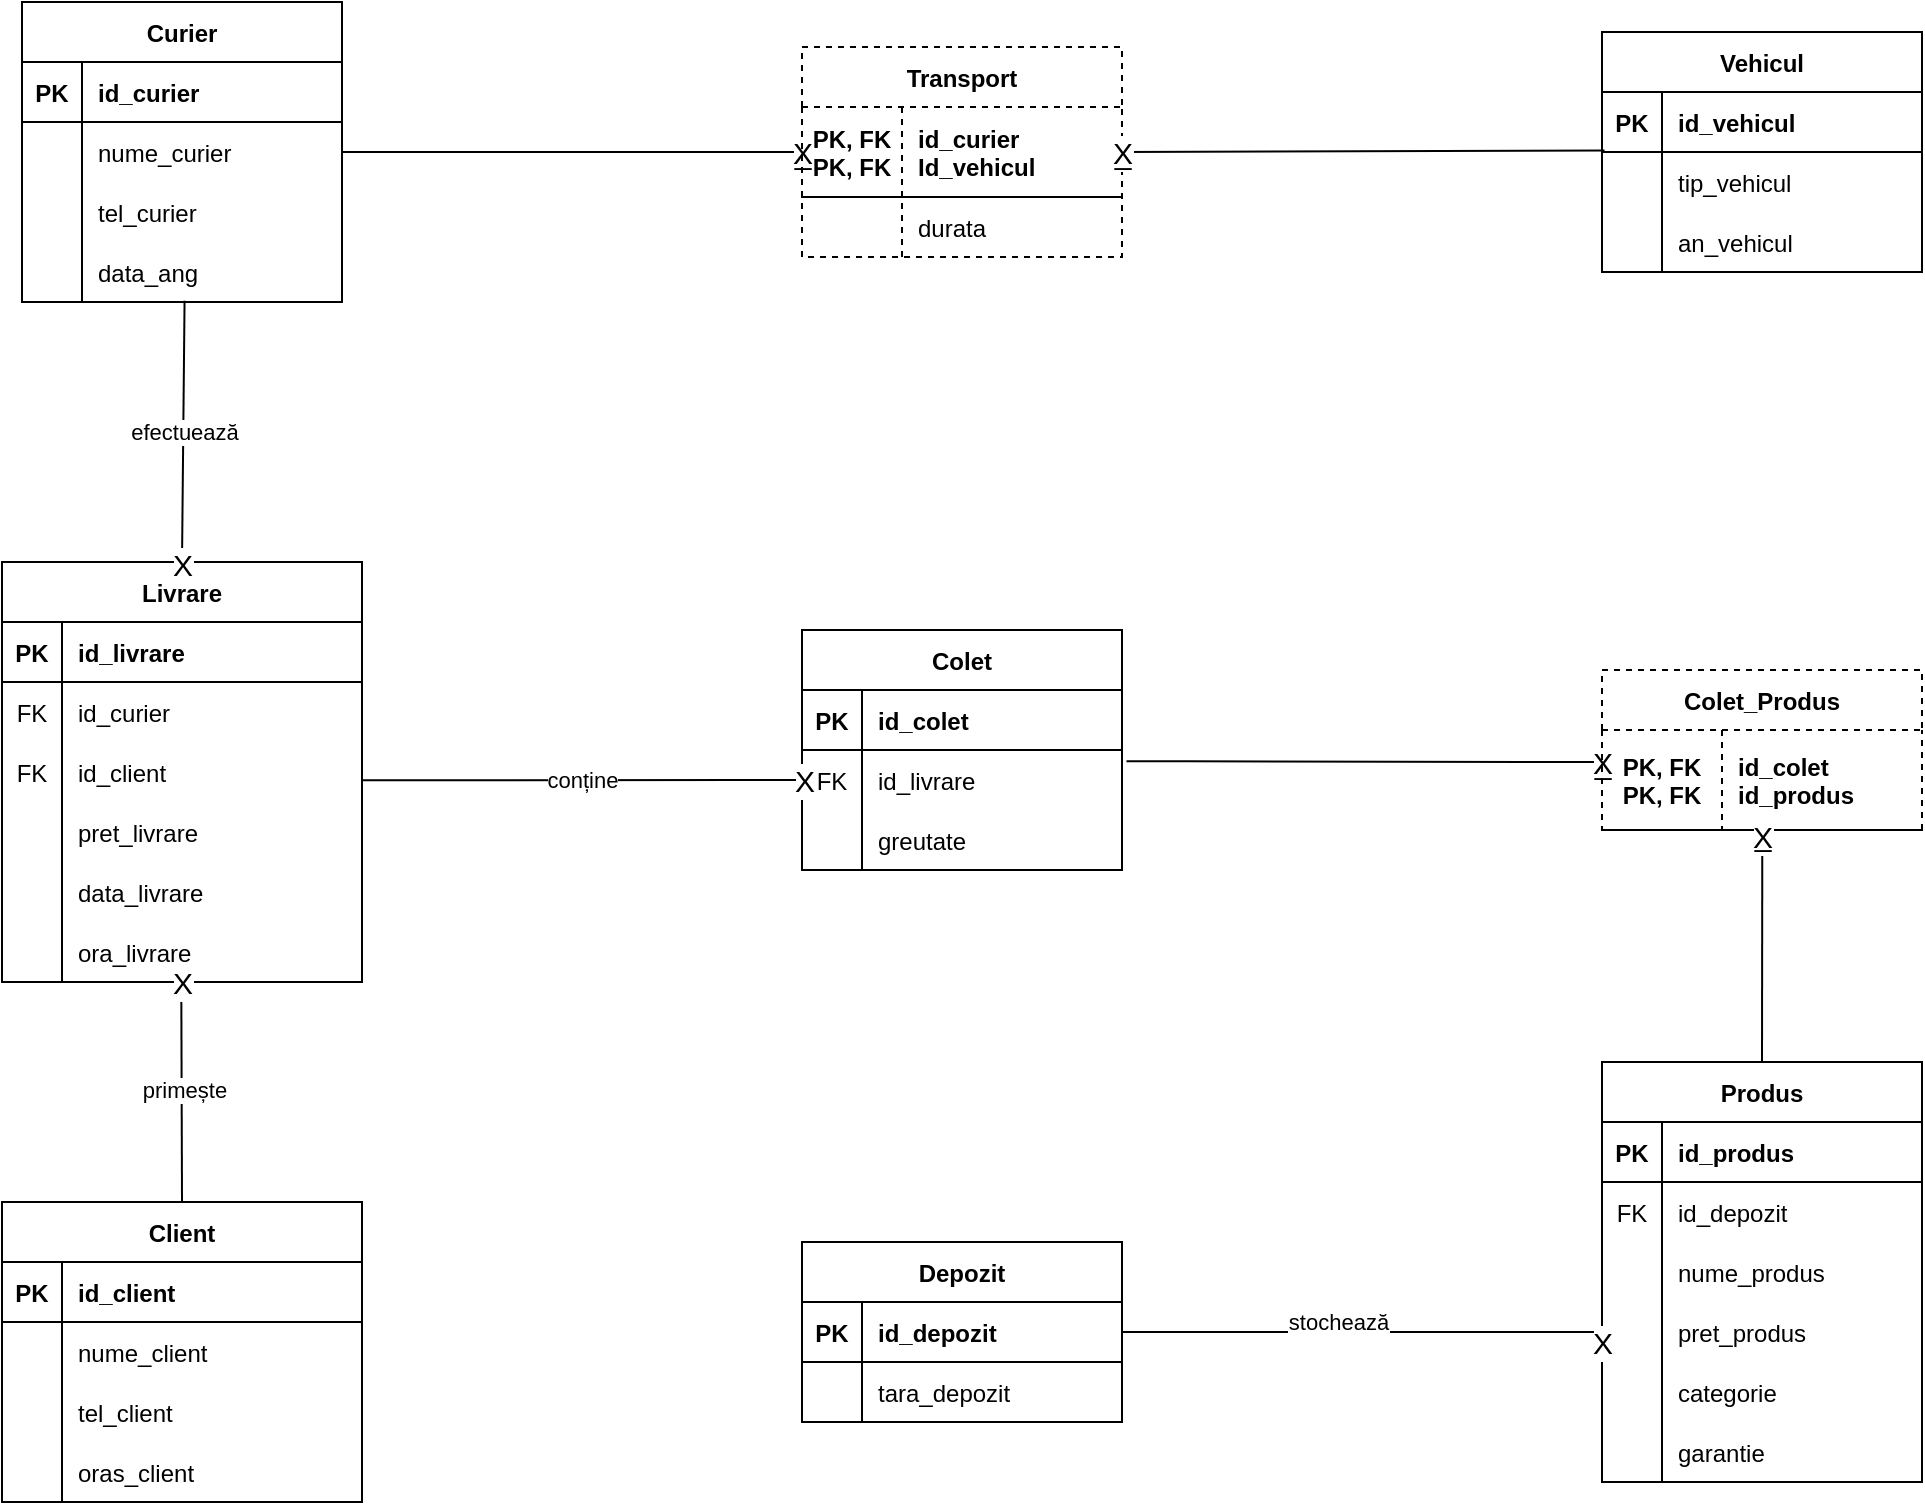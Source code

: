 <mxfile version="20.8.3" type="device"><diagram id="tUAVWbI8pEO-T6HPegQk" name="Page-1"><mxGraphModel dx="1340" dy="712" grid="1" gridSize="10" guides="1" tooltips="1" connect="1" arrows="1" fold="1" page="1" pageScale="1" pageWidth="1169" pageHeight="827" background="#FFFFFF" math="0" shadow="0"><root><mxCell id="0"/><mxCell id="1" parent="0"/><mxCell id="R5q2I44pnBdDfWXusJhB-14" value="" style="edgeStyle=orthogonalEdgeStyle;rounded=0;orthogonalLoop=1;jettySize=auto;html=1;endArrow=none;endFill=0;" parent="1" source="B8S9GbyYHe5NjAJJH_DD-11" target="R5q2I44pnBdDfWXusJhB-1" edge="1"><mxGeometry relative="1" as="geometry"/></mxCell><mxCell id="R5q2I44pnBdDfWXusJhB-31" value="X" style="edgeLabel;html=1;align=center;verticalAlign=middle;resizable=0;points=[];fontSize=15;" parent="R5q2I44pnBdDfWXusJhB-14" vertex="1" connectable="0"><mxGeometry x="0.677" y="-1" relative="1" as="geometry"><mxPoint x="37" y="-1" as="offset"/></mxGeometry></mxCell><mxCell id="B8S9GbyYHe5NjAJJH_DD-11" value="Curier" style="shape=table;startSize=30;container=1;collapsible=1;childLayout=tableLayout;fixedRows=1;rowLines=0;fontStyle=1;align=center;resizeLast=1;" parent="1" vertex="1"><mxGeometry x="90" y="40" width="160" height="150" as="geometry"><mxRectangle x="90" y="40" width="80" height="30" as="alternateBounds"/></mxGeometry></mxCell><mxCell id="B8S9GbyYHe5NjAJJH_DD-12" value="" style="shape=tableRow;horizontal=0;startSize=0;swimlaneHead=0;swimlaneBody=0;fillColor=none;collapsible=0;dropTarget=0;points=[[0,0.5],[1,0.5]];portConstraint=eastwest;top=0;left=0;right=0;bottom=1;" parent="B8S9GbyYHe5NjAJJH_DD-11" vertex="1"><mxGeometry y="30" width="160" height="30" as="geometry"/></mxCell><mxCell id="B8S9GbyYHe5NjAJJH_DD-13" value="PK" style="shape=partialRectangle;connectable=0;fillColor=none;top=0;left=0;bottom=0;right=0;fontStyle=1;overflow=hidden;" parent="B8S9GbyYHe5NjAJJH_DD-12" vertex="1"><mxGeometry width="30" height="30" as="geometry"><mxRectangle width="30" height="30" as="alternateBounds"/></mxGeometry></mxCell><mxCell id="B8S9GbyYHe5NjAJJH_DD-14" value="id_curier" style="shape=partialRectangle;connectable=0;fillColor=none;top=0;left=0;bottom=0;right=0;align=left;spacingLeft=6;fontStyle=1;overflow=hidden;" parent="B8S9GbyYHe5NjAJJH_DD-12" vertex="1"><mxGeometry x="30" width="130" height="30" as="geometry"><mxRectangle width="130" height="30" as="alternateBounds"/></mxGeometry></mxCell><mxCell id="B8S9GbyYHe5NjAJJH_DD-15" value="" style="shape=tableRow;horizontal=0;startSize=0;swimlaneHead=0;swimlaneBody=0;fillColor=none;collapsible=0;dropTarget=0;points=[[0,0.5],[1,0.5]];portConstraint=eastwest;top=0;left=0;right=0;bottom=0;" parent="B8S9GbyYHe5NjAJJH_DD-11" vertex="1"><mxGeometry y="60" width="160" height="30" as="geometry"/></mxCell><mxCell id="B8S9GbyYHe5NjAJJH_DD-16" value="" style="shape=partialRectangle;connectable=0;fillColor=none;top=0;left=0;bottom=0;right=0;editable=1;overflow=hidden;" parent="B8S9GbyYHe5NjAJJH_DD-15" vertex="1"><mxGeometry width="30" height="30" as="geometry"><mxRectangle width="30" height="30" as="alternateBounds"/></mxGeometry></mxCell><mxCell id="B8S9GbyYHe5NjAJJH_DD-17" value="nume_curier" style="shape=partialRectangle;connectable=0;fillColor=none;top=0;left=0;bottom=0;right=0;align=left;spacingLeft=6;overflow=hidden;" parent="B8S9GbyYHe5NjAJJH_DD-15" vertex="1"><mxGeometry x="30" width="130" height="30" as="geometry"><mxRectangle width="130" height="30" as="alternateBounds"/></mxGeometry></mxCell><mxCell id="B8S9GbyYHe5NjAJJH_DD-18" value="" style="shape=tableRow;horizontal=0;startSize=0;swimlaneHead=0;swimlaneBody=0;fillColor=none;collapsible=0;dropTarget=0;points=[[0,0.5],[1,0.5]];portConstraint=eastwest;top=0;left=0;right=0;bottom=0;" parent="B8S9GbyYHe5NjAJJH_DD-11" vertex="1"><mxGeometry y="90" width="160" height="30" as="geometry"/></mxCell><mxCell id="B8S9GbyYHe5NjAJJH_DD-19" value="" style="shape=partialRectangle;connectable=0;fillColor=none;top=0;left=0;bottom=0;right=0;editable=1;overflow=hidden;" parent="B8S9GbyYHe5NjAJJH_DD-18" vertex="1"><mxGeometry width="30" height="30" as="geometry"><mxRectangle width="30" height="30" as="alternateBounds"/></mxGeometry></mxCell><mxCell id="B8S9GbyYHe5NjAJJH_DD-20" value="tel_curier" style="shape=partialRectangle;connectable=0;fillColor=none;top=0;left=0;bottom=0;right=0;align=left;spacingLeft=6;overflow=hidden;" parent="B8S9GbyYHe5NjAJJH_DD-18" vertex="1"><mxGeometry x="30" width="130" height="30" as="geometry"><mxRectangle width="130" height="30" as="alternateBounds"/></mxGeometry></mxCell><mxCell id="B8S9GbyYHe5NjAJJH_DD-21" value="" style="shape=tableRow;horizontal=0;startSize=0;swimlaneHead=0;swimlaneBody=0;fillColor=none;collapsible=0;dropTarget=0;points=[[0,0.5],[1,0.5]];portConstraint=eastwest;top=0;left=0;right=0;bottom=0;" parent="B8S9GbyYHe5NjAJJH_DD-11" vertex="1"><mxGeometry y="120" width="160" height="30" as="geometry"/></mxCell><mxCell id="B8S9GbyYHe5NjAJJH_DD-22" value="" style="shape=partialRectangle;connectable=0;fillColor=none;top=0;left=0;bottom=0;right=0;editable=1;overflow=hidden;" parent="B8S9GbyYHe5NjAJJH_DD-21" vertex="1"><mxGeometry width="30" height="30" as="geometry"><mxRectangle width="30" height="30" as="alternateBounds"/></mxGeometry></mxCell><mxCell id="B8S9GbyYHe5NjAJJH_DD-23" value="data_ang" style="shape=partialRectangle;connectable=0;fillColor=none;top=0;left=0;bottom=0;right=0;align=left;spacingLeft=6;overflow=hidden;" parent="B8S9GbyYHe5NjAJJH_DD-21" vertex="1"><mxGeometry x="30" width="130" height="30" as="geometry"><mxRectangle width="130" height="30" as="alternateBounds"/></mxGeometry></mxCell><mxCell id="B8S9GbyYHe5NjAJJH_DD-47" value="Vehicul" style="shape=table;startSize=30;container=1;collapsible=1;childLayout=tableLayout;fixedRows=1;rowLines=0;fontStyle=1;align=center;resizeLast=1;" parent="1" vertex="1"><mxGeometry x="880" y="55" width="160" height="120" as="geometry"/></mxCell><mxCell id="B8S9GbyYHe5NjAJJH_DD-48" value="" style="shape=tableRow;horizontal=0;startSize=0;swimlaneHead=0;swimlaneBody=0;fillColor=none;collapsible=0;dropTarget=0;points=[[0,0.5],[1,0.5]];portConstraint=eastwest;top=0;left=0;right=0;bottom=1;" parent="B8S9GbyYHe5NjAJJH_DD-47" vertex="1"><mxGeometry y="30" width="160" height="30" as="geometry"/></mxCell><mxCell id="B8S9GbyYHe5NjAJJH_DD-49" value="PK" style="shape=partialRectangle;connectable=0;fillColor=none;top=0;left=0;bottom=0;right=0;fontStyle=1;overflow=hidden;" parent="B8S9GbyYHe5NjAJJH_DD-48" vertex="1"><mxGeometry width="30" height="30" as="geometry"><mxRectangle width="30" height="30" as="alternateBounds"/></mxGeometry></mxCell><mxCell id="B8S9GbyYHe5NjAJJH_DD-50" value="id_vehicul" style="shape=partialRectangle;connectable=0;fillColor=none;top=0;left=0;bottom=0;right=0;align=left;spacingLeft=6;fontStyle=1;overflow=hidden;" parent="B8S9GbyYHe5NjAJJH_DD-48" vertex="1"><mxGeometry x="30" width="130" height="30" as="geometry"><mxRectangle width="130" height="30" as="alternateBounds"/></mxGeometry></mxCell><mxCell id="B8S9GbyYHe5NjAJJH_DD-51" value="" style="shape=tableRow;horizontal=0;startSize=0;swimlaneHead=0;swimlaneBody=0;fillColor=none;collapsible=0;dropTarget=0;points=[[0,0.5],[1,0.5]];portConstraint=eastwest;top=0;left=0;right=0;bottom=0;" parent="B8S9GbyYHe5NjAJJH_DD-47" vertex="1"><mxGeometry y="60" width="160" height="30" as="geometry"/></mxCell><mxCell id="B8S9GbyYHe5NjAJJH_DD-52" value="" style="shape=partialRectangle;connectable=0;fillColor=none;top=0;left=0;bottom=0;right=0;editable=1;overflow=hidden;" parent="B8S9GbyYHe5NjAJJH_DD-51" vertex="1"><mxGeometry width="30" height="30" as="geometry"><mxRectangle width="30" height="30" as="alternateBounds"/></mxGeometry></mxCell><mxCell id="B8S9GbyYHe5NjAJJH_DD-53" value="tip_vehicul" style="shape=partialRectangle;connectable=0;fillColor=none;top=0;left=0;bottom=0;right=0;align=left;spacingLeft=6;overflow=hidden;" parent="B8S9GbyYHe5NjAJJH_DD-51" vertex="1"><mxGeometry x="30" width="130" height="30" as="geometry"><mxRectangle width="130" height="30" as="alternateBounds"/></mxGeometry></mxCell><mxCell id="B8S9GbyYHe5NjAJJH_DD-54" value="" style="shape=tableRow;horizontal=0;startSize=0;swimlaneHead=0;swimlaneBody=0;fillColor=none;collapsible=0;dropTarget=0;points=[[0,0.5],[1,0.5]];portConstraint=eastwest;top=0;left=0;right=0;bottom=0;" parent="B8S9GbyYHe5NjAJJH_DD-47" vertex="1"><mxGeometry y="90" width="160" height="30" as="geometry"/></mxCell><mxCell id="B8S9GbyYHe5NjAJJH_DD-55" value="" style="shape=partialRectangle;connectable=0;fillColor=none;top=0;left=0;bottom=0;right=0;editable=1;overflow=hidden;" parent="B8S9GbyYHe5NjAJJH_DD-54" vertex="1"><mxGeometry width="30" height="30" as="geometry"><mxRectangle width="30" height="30" as="alternateBounds"/></mxGeometry></mxCell><mxCell id="B8S9GbyYHe5NjAJJH_DD-56" value="an_vehicul" style="shape=partialRectangle;connectable=0;fillColor=none;top=0;left=0;bottom=0;right=0;align=left;spacingLeft=6;overflow=hidden;" parent="B8S9GbyYHe5NjAJJH_DD-54" vertex="1"><mxGeometry x="30" width="130" height="30" as="geometry"><mxRectangle width="130" height="30" as="alternateBounds"/></mxGeometry></mxCell><mxCell id="B8S9GbyYHe5NjAJJH_DD-66" value="Livrare" style="shape=table;startSize=30;container=1;collapsible=1;childLayout=tableLayout;fixedRows=1;rowLines=0;fontStyle=1;align=center;resizeLast=1;" parent="1" vertex="1"><mxGeometry x="80" y="320" width="180" height="210" as="geometry"/></mxCell><mxCell id="B8S9GbyYHe5NjAJJH_DD-67" value="" style="shape=tableRow;horizontal=0;startSize=0;swimlaneHead=0;swimlaneBody=0;fillColor=none;collapsible=0;dropTarget=0;points=[[0,0.5],[1,0.5]];portConstraint=eastwest;top=0;left=0;right=0;bottom=1;" parent="B8S9GbyYHe5NjAJJH_DD-66" vertex="1"><mxGeometry y="30" width="180" height="30" as="geometry"/></mxCell><mxCell id="B8S9GbyYHe5NjAJJH_DD-68" value="PK" style="shape=partialRectangle;connectable=0;fillColor=none;top=0;left=0;bottom=0;right=0;fontStyle=1;overflow=hidden;" parent="B8S9GbyYHe5NjAJJH_DD-67" vertex="1"><mxGeometry width="30" height="30" as="geometry"><mxRectangle width="30" height="30" as="alternateBounds"/></mxGeometry></mxCell><mxCell id="B8S9GbyYHe5NjAJJH_DD-69" value="id_livrare" style="shape=partialRectangle;connectable=0;fillColor=none;top=0;left=0;bottom=0;right=0;align=left;spacingLeft=6;fontStyle=1;overflow=hidden;" parent="B8S9GbyYHe5NjAJJH_DD-67" vertex="1"><mxGeometry x="30" width="150" height="30" as="geometry"><mxRectangle width="150" height="30" as="alternateBounds"/></mxGeometry></mxCell><mxCell id="B8S9GbyYHe5NjAJJH_DD-70" value="" style="shape=tableRow;horizontal=0;startSize=0;swimlaneHead=0;swimlaneBody=0;fillColor=none;collapsible=0;dropTarget=0;points=[[0,0.5],[1,0.5]];portConstraint=eastwest;top=0;left=0;right=0;bottom=0;" parent="B8S9GbyYHe5NjAJJH_DD-66" vertex="1"><mxGeometry y="60" width="180" height="30" as="geometry"/></mxCell><mxCell id="B8S9GbyYHe5NjAJJH_DD-71" value="FK" style="shape=partialRectangle;connectable=0;fillColor=none;top=0;left=0;bottom=0;right=0;editable=1;overflow=hidden;" parent="B8S9GbyYHe5NjAJJH_DD-70" vertex="1"><mxGeometry width="30" height="30" as="geometry"><mxRectangle width="30" height="30" as="alternateBounds"/></mxGeometry></mxCell><mxCell id="B8S9GbyYHe5NjAJJH_DD-72" value="id_curier" style="shape=partialRectangle;connectable=0;fillColor=none;top=0;left=0;bottom=0;right=0;align=left;spacingLeft=6;overflow=hidden;" parent="B8S9GbyYHe5NjAJJH_DD-70" vertex="1"><mxGeometry x="30" width="150" height="30" as="geometry"><mxRectangle width="150" height="30" as="alternateBounds"/></mxGeometry></mxCell><mxCell id="B8S9GbyYHe5NjAJJH_DD-73" value="" style="shape=tableRow;horizontal=0;startSize=0;swimlaneHead=0;swimlaneBody=0;fillColor=none;collapsible=0;dropTarget=0;points=[[0,0.5],[1,0.5]];portConstraint=eastwest;top=0;left=0;right=0;bottom=0;" parent="B8S9GbyYHe5NjAJJH_DD-66" vertex="1"><mxGeometry y="90" width="180" height="30" as="geometry"/></mxCell><mxCell id="B8S9GbyYHe5NjAJJH_DD-74" value="FK" style="shape=partialRectangle;connectable=0;fillColor=none;top=0;left=0;bottom=0;right=0;editable=1;overflow=hidden;" parent="B8S9GbyYHe5NjAJJH_DD-73" vertex="1"><mxGeometry width="30" height="30" as="geometry"><mxRectangle width="30" height="30" as="alternateBounds"/></mxGeometry></mxCell><mxCell id="B8S9GbyYHe5NjAJJH_DD-75" value="id_client" style="shape=partialRectangle;connectable=0;fillColor=none;top=0;left=0;bottom=0;right=0;align=left;spacingLeft=6;overflow=hidden;" parent="B8S9GbyYHe5NjAJJH_DD-73" vertex="1"><mxGeometry x="30" width="150" height="30" as="geometry"><mxRectangle width="150" height="30" as="alternateBounds"/></mxGeometry></mxCell><mxCell id="B8S9GbyYHe5NjAJJH_DD-76" value="" style="shape=tableRow;horizontal=0;startSize=0;swimlaneHead=0;swimlaneBody=0;fillColor=none;collapsible=0;dropTarget=0;points=[[0,0.5],[1,0.5]];portConstraint=eastwest;top=0;left=0;right=0;bottom=0;" parent="B8S9GbyYHe5NjAJJH_DD-66" vertex="1"><mxGeometry y="120" width="180" height="30" as="geometry"/></mxCell><mxCell id="B8S9GbyYHe5NjAJJH_DD-77" value="" style="shape=partialRectangle;connectable=0;fillColor=none;top=0;left=0;bottom=0;right=0;editable=1;overflow=hidden;" parent="B8S9GbyYHe5NjAJJH_DD-76" vertex="1"><mxGeometry width="30" height="30" as="geometry"><mxRectangle width="30" height="30" as="alternateBounds"/></mxGeometry></mxCell><mxCell id="B8S9GbyYHe5NjAJJH_DD-78" value="pret_livrare" style="shape=partialRectangle;connectable=0;fillColor=none;top=0;left=0;bottom=0;right=0;align=left;spacingLeft=6;overflow=hidden;" parent="B8S9GbyYHe5NjAJJH_DD-76" vertex="1"><mxGeometry x="30" width="150" height="30" as="geometry"><mxRectangle width="150" height="30" as="alternateBounds"/></mxGeometry></mxCell><mxCell id="B8S9GbyYHe5NjAJJH_DD-166" value="" style="shape=tableRow;horizontal=0;startSize=0;swimlaneHead=0;swimlaneBody=0;fillColor=none;collapsible=0;dropTarget=0;points=[[0,0.5],[1,0.5]];portConstraint=eastwest;top=0;left=0;right=0;bottom=0;" parent="B8S9GbyYHe5NjAJJH_DD-66" vertex="1"><mxGeometry y="150" width="180" height="30" as="geometry"/></mxCell><mxCell id="B8S9GbyYHe5NjAJJH_DD-167" value="" style="shape=partialRectangle;connectable=0;fillColor=none;top=0;left=0;bottom=0;right=0;editable=1;overflow=hidden;" parent="B8S9GbyYHe5NjAJJH_DD-166" vertex="1"><mxGeometry width="30" height="30" as="geometry"><mxRectangle width="30" height="30" as="alternateBounds"/></mxGeometry></mxCell><mxCell id="B8S9GbyYHe5NjAJJH_DD-168" value="data_livrare" style="shape=partialRectangle;connectable=0;fillColor=none;top=0;left=0;bottom=0;right=0;align=left;spacingLeft=6;overflow=hidden;" parent="B8S9GbyYHe5NjAJJH_DD-166" vertex="1"><mxGeometry x="30" width="150" height="30" as="geometry"><mxRectangle width="150" height="30" as="alternateBounds"/></mxGeometry></mxCell><mxCell id="B8S9GbyYHe5NjAJJH_DD-169" value="" style="shape=tableRow;horizontal=0;startSize=0;swimlaneHead=0;swimlaneBody=0;fillColor=none;collapsible=0;dropTarget=0;points=[[0,0.5],[1,0.5]];portConstraint=eastwest;top=0;left=0;right=0;bottom=0;" parent="B8S9GbyYHe5NjAJJH_DD-66" vertex="1"><mxGeometry y="180" width="180" height="30" as="geometry"/></mxCell><mxCell id="B8S9GbyYHe5NjAJJH_DD-170" value="" style="shape=partialRectangle;connectable=0;fillColor=none;top=0;left=0;bottom=0;right=0;editable=1;overflow=hidden;" parent="B8S9GbyYHe5NjAJJH_DD-169" vertex="1"><mxGeometry width="30" height="30" as="geometry"><mxRectangle width="30" height="30" as="alternateBounds"/></mxGeometry></mxCell><mxCell id="B8S9GbyYHe5NjAJJH_DD-171" value="ora_livrare" style="shape=partialRectangle;connectable=0;fillColor=none;top=0;left=0;bottom=0;right=0;align=left;spacingLeft=6;overflow=hidden;" parent="B8S9GbyYHe5NjAJJH_DD-169" vertex="1"><mxGeometry x="30" width="150" height="30" as="geometry"><mxRectangle width="150" height="30" as="alternateBounds"/></mxGeometry></mxCell><mxCell id="B8S9GbyYHe5NjAJJH_DD-86" value="" style="fontSize=12;html=1;endArrow=none;rounded=0;entryX=0.5;entryY=0;entryDx=0;entryDy=0;exitX=0.508;exitY=0.978;exitDx=0;exitDy=0;exitPerimeter=0;endFill=0;" parent="1" source="B8S9GbyYHe5NjAJJH_DD-21" target="B8S9GbyYHe5NjAJJH_DD-66" edge="1"><mxGeometry width="100" height="100" relative="1" as="geometry"><mxPoint x="140" y="350" as="sourcePoint"/><mxPoint x="170" y="350" as="targetPoint"/></mxGeometry></mxCell><mxCell id="B8S9GbyYHe5NjAJJH_DD-89" value="efectuează" style="edgeLabel;html=1;align=center;verticalAlign=middle;resizable=0;points=[];" parent="B8S9GbyYHe5NjAJJH_DD-86" vertex="1" connectable="0"><mxGeometry x="-0.175" relative="1" as="geometry"><mxPoint y="11" as="offset"/></mxGeometry></mxCell><mxCell id="R5q2I44pnBdDfWXusJhB-26" value="X" style="edgeLabel;html=1;align=center;verticalAlign=middle;resizable=0;points=[];fontSize=15;" parent="B8S9GbyYHe5NjAJJH_DD-86" vertex="1" connectable="0"><mxGeometry x="0.62" y="-2" relative="1" as="geometry"><mxPoint x="2" y="25" as="offset"/></mxGeometry></mxCell><mxCell id="B8S9GbyYHe5NjAJJH_DD-90" value="Colet" style="shape=table;startSize=30;container=1;collapsible=1;childLayout=tableLayout;fixedRows=1;rowLines=0;fontStyle=1;align=center;resizeLast=1;" parent="1" vertex="1"><mxGeometry x="480" y="354" width="160" height="120" as="geometry"/></mxCell><mxCell id="B8S9GbyYHe5NjAJJH_DD-91" value="" style="shape=tableRow;horizontal=0;startSize=0;swimlaneHead=0;swimlaneBody=0;fillColor=none;collapsible=0;dropTarget=0;points=[[0,0.5],[1,0.5]];portConstraint=eastwest;top=0;left=0;right=0;bottom=1;" parent="B8S9GbyYHe5NjAJJH_DD-90" vertex="1"><mxGeometry y="30" width="160" height="30" as="geometry"/></mxCell><mxCell id="B8S9GbyYHe5NjAJJH_DD-92" value="PK" style="shape=partialRectangle;connectable=0;fillColor=none;top=0;left=0;bottom=0;right=0;fontStyle=1;overflow=hidden;" parent="B8S9GbyYHe5NjAJJH_DD-91" vertex="1"><mxGeometry width="30" height="30" as="geometry"><mxRectangle width="30" height="30" as="alternateBounds"/></mxGeometry></mxCell><mxCell id="B8S9GbyYHe5NjAJJH_DD-93" value="id_colet" style="shape=partialRectangle;connectable=0;fillColor=none;top=0;left=0;bottom=0;right=0;align=left;spacingLeft=6;fontStyle=1;overflow=hidden;" parent="B8S9GbyYHe5NjAJJH_DD-91" vertex="1"><mxGeometry x="30" width="130" height="30" as="geometry"><mxRectangle width="130" height="30" as="alternateBounds"/></mxGeometry></mxCell><mxCell id="B8S9GbyYHe5NjAJJH_DD-94" value="" style="shape=tableRow;horizontal=0;startSize=0;swimlaneHead=0;swimlaneBody=0;fillColor=none;collapsible=0;dropTarget=0;points=[[0,0.5],[1,0.5]];portConstraint=eastwest;top=0;left=0;right=0;bottom=0;" parent="B8S9GbyYHe5NjAJJH_DD-90" vertex="1"><mxGeometry y="60" width="160" height="30" as="geometry"/></mxCell><mxCell id="B8S9GbyYHe5NjAJJH_DD-95" value="FK" style="shape=partialRectangle;connectable=0;fillColor=none;top=0;left=0;bottom=0;right=0;editable=1;overflow=hidden;" parent="B8S9GbyYHe5NjAJJH_DD-94" vertex="1"><mxGeometry width="30" height="30" as="geometry"><mxRectangle width="30" height="30" as="alternateBounds"/></mxGeometry></mxCell><mxCell id="B8S9GbyYHe5NjAJJH_DD-96" value="id_livrare" style="shape=partialRectangle;connectable=0;fillColor=none;top=0;left=0;bottom=0;right=0;align=left;spacingLeft=6;overflow=hidden;" parent="B8S9GbyYHe5NjAJJH_DD-94" vertex="1"><mxGeometry x="30" width="130" height="30" as="geometry"><mxRectangle width="130" height="30" as="alternateBounds"/></mxGeometry></mxCell><mxCell id="B8S9GbyYHe5NjAJJH_DD-97" value="" style="shape=tableRow;horizontal=0;startSize=0;swimlaneHead=0;swimlaneBody=0;fillColor=none;collapsible=0;dropTarget=0;points=[[0,0.5],[1,0.5]];portConstraint=eastwest;top=0;left=0;right=0;bottom=0;" parent="B8S9GbyYHe5NjAJJH_DD-90" vertex="1"><mxGeometry y="90" width="160" height="30" as="geometry"/></mxCell><mxCell id="B8S9GbyYHe5NjAJJH_DD-98" value="" style="shape=partialRectangle;connectable=0;fillColor=none;top=0;left=0;bottom=0;right=0;editable=1;overflow=hidden;" parent="B8S9GbyYHe5NjAJJH_DD-97" vertex="1"><mxGeometry width="30" height="30" as="geometry"><mxRectangle width="30" height="30" as="alternateBounds"/></mxGeometry></mxCell><mxCell id="B8S9GbyYHe5NjAJJH_DD-99" value="greutate" style="shape=partialRectangle;connectable=0;fillColor=none;top=0;left=0;bottom=0;right=0;align=left;spacingLeft=6;overflow=hidden;" parent="B8S9GbyYHe5NjAJJH_DD-97" vertex="1"><mxGeometry x="30" width="130" height="30" as="geometry"><mxRectangle width="130" height="30" as="alternateBounds"/></mxGeometry></mxCell><mxCell id="B8S9GbyYHe5NjAJJH_DD-107" value="Produs" style="shape=table;startSize=30;container=1;collapsible=1;childLayout=tableLayout;fixedRows=1;rowLines=0;fontStyle=1;align=center;resizeLast=1;" parent="1" vertex="1"><mxGeometry x="880" y="570" width="160" height="210" as="geometry"/></mxCell><mxCell id="B8S9GbyYHe5NjAJJH_DD-108" value="" style="shape=tableRow;horizontal=0;startSize=0;swimlaneHead=0;swimlaneBody=0;fillColor=none;collapsible=0;dropTarget=0;points=[[0,0.5],[1,0.5]];portConstraint=eastwest;top=0;left=0;right=0;bottom=1;" parent="B8S9GbyYHe5NjAJJH_DD-107" vertex="1"><mxGeometry y="30" width="160" height="30" as="geometry"/></mxCell><mxCell id="B8S9GbyYHe5NjAJJH_DD-109" value="PK" style="shape=partialRectangle;connectable=0;fillColor=none;top=0;left=0;bottom=0;right=0;fontStyle=1;overflow=hidden;" parent="B8S9GbyYHe5NjAJJH_DD-108" vertex="1"><mxGeometry width="30" height="30" as="geometry"><mxRectangle width="30" height="30" as="alternateBounds"/></mxGeometry></mxCell><mxCell id="B8S9GbyYHe5NjAJJH_DD-110" value="id_produs" style="shape=partialRectangle;connectable=0;fillColor=none;top=0;left=0;bottom=0;right=0;align=left;spacingLeft=6;fontStyle=1;overflow=hidden;" parent="B8S9GbyYHe5NjAJJH_DD-108" vertex="1"><mxGeometry x="30" width="130" height="30" as="geometry"><mxRectangle width="130" height="30" as="alternateBounds"/></mxGeometry></mxCell><mxCell id="B8S9GbyYHe5NjAJJH_DD-114" value="" style="shape=tableRow;horizontal=0;startSize=0;swimlaneHead=0;swimlaneBody=0;fillColor=none;collapsible=0;dropTarget=0;points=[[0,0.5],[1,0.5]];portConstraint=eastwest;top=0;left=0;right=0;bottom=0;" parent="B8S9GbyYHe5NjAJJH_DD-107" vertex="1"><mxGeometry y="60" width="160" height="30" as="geometry"/></mxCell><mxCell id="B8S9GbyYHe5NjAJJH_DD-115" value="FK" style="shape=partialRectangle;connectable=0;fillColor=none;top=0;left=0;bottom=0;right=0;editable=1;overflow=hidden;" parent="B8S9GbyYHe5NjAJJH_DD-114" vertex="1"><mxGeometry width="30" height="30" as="geometry"><mxRectangle width="30" height="30" as="alternateBounds"/></mxGeometry></mxCell><mxCell id="B8S9GbyYHe5NjAJJH_DD-116" value="id_depozit" style="shape=partialRectangle;connectable=0;fillColor=none;top=0;left=0;bottom=0;right=0;align=left;spacingLeft=6;overflow=hidden;" parent="B8S9GbyYHe5NjAJJH_DD-114" vertex="1"><mxGeometry x="30" width="130" height="30" as="geometry"><mxRectangle width="130" height="30" as="alternateBounds"/></mxGeometry></mxCell><mxCell id="B8S9GbyYHe5NjAJJH_DD-117" value="" style="shape=tableRow;horizontal=0;startSize=0;swimlaneHead=0;swimlaneBody=0;fillColor=none;collapsible=0;dropTarget=0;points=[[0,0.5],[1,0.5]];portConstraint=eastwest;top=0;left=0;right=0;bottom=0;" parent="B8S9GbyYHe5NjAJJH_DD-107" vertex="1"><mxGeometry y="90" width="160" height="30" as="geometry"/></mxCell><mxCell id="B8S9GbyYHe5NjAJJH_DD-118" value="" style="shape=partialRectangle;connectable=0;fillColor=none;top=0;left=0;bottom=0;right=0;editable=1;overflow=hidden;" parent="B8S9GbyYHe5NjAJJH_DD-117" vertex="1"><mxGeometry width="30" height="30" as="geometry"><mxRectangle width="30" height="30" as="alternateBounds"/></mxGeometry></mxCell><mxCell id="B8S9GbyYHe5NjAJJH_DD-119" value="nume_produs" style="shape=partialRectangle;connectable=0;fillColor=none;top=0;left=0;bottom=0;right=0;align=left;spacingLeft=6;overflow=hidden;" parent="B8S9GbyYHe5NjAJJH_DD-117" vertex="1"><mxGeometry x="30" width="130" height="30" as="geometry"><mxRectangle width="130" height="30" as="alternateBounds"/></mxGeometry></mxCell><mxCell id="B8S9GbyYHe5NjAJJH_DD-172" value="" style="shape=tableRow;horizontal=0;startSize=0;swimlaneHead=0;swimlaneBody=0;fillColor=none;collapsible=0;dropTarget=0;points=[[0,0.5],[1,0.5]];portConstraint=eastwest;top=0;left=0;right=0;bottom=0;" parent="B8S9GbyYHe5NjAJJH_DD-107" vertex="1"><mxGeometry y="120" width="160" height="30" as="geometry"/></mxCell><mxCell id="B8S9GbyYHe5NjAJJH_DD-173" value="" style="shape=partialRectangle;connectable=0;fillColor=none;top=0;left=0;bottom=0;right=0;editable=1;overflow=hidden;" parent="B8S9GbyYHe5NjAJJH_DD-172" vertex="1"><mxGeometry width="30" height="30" as="geometry"><mxRectangle width="30" height="30" as="alternateBounds"/></mxGeometry></mxCell><mxCell id="B8S9GbyYHe5NjAJJH_DD-174" value="pret_produs" style="shape=partialRectangle;connectable=0;fillColor=none;top=0;left=0;bottom=0;right=0;align=left;spacingLeft=6;overflow=hidden;" parent="B8S9GbyYHe5NjAJJH_DD-172" vertex="1"><mxGeometry x="30" width="130" height="30" as="geometry"><mxRectangle width="130" height="30" as="alternateBounds"/></mxGeometry></mxCell><mxCell id="B8S9GbyYHe5NjAJJH_DD-175" value="" style="shape=tableRow;horizontal=0;startSize=0;swimlaneHead=0;swimlaneBody=0;fillColor=none;collapsible=0;dropTarget=0;points=[[0,0.5],[1,0.5]];portConstraint=eastwest;top=0;left=0;right=0;bottom=0;" parent="B8S9GbyYHe5NjAJJH_DD-107" vertex="1"><mxGeometry y="150" width="160" height="30" as="geometry"/></mxCell><mxCell id="B8S9GbyYHe5NjAJJH_DD-176" value="" style="shape=partialRectangle;connectable=0;fillColor=none;top=0;left=0;bottom=0;right=0;editable=1;overflow=hidden;" parent="B8S9GbyYHe5NjAJJH_DD-175" vertex="1"><mxGeometry width="30" height="30" as="geometry"><mxRectangle width="30" height="30" as="alternateBounds"/></mxGeometry></mxCell><mxCell id="B8S9GbyYHe5NjAJJH_DD-177" value="categorie" style="shape=partialRectangle;connectable=0;fillColor=none;top=0;left=0;bottom=0;right=0;align=left;spacingLeft=6;overflow=hidden;" parent="B8S9GbyYHe5NjAJJH_DD-175" vertex="1"><mxGeometry x="30" width="130" height="30" as="geometry"><mxRectangle width="130" height="30" as="alternateBounds"/></mxGeometry></mxCell><mxCell id="B8S9GbyYHe5NjAJJH_DD-183" value="" style="shape=tableRow;horizontal=0;startSize=0;swimlaneHead=0;swimlaneBody=0;fillColor=none;collapsible=0;dropTarget=0;points=[[0,0.5],[1,0.5]];portConstraint=eastwest;top=0;left=0;right=0;bottom=0;" parent="B8S9GbyYHe5NjAJJH_DD-107" vertex="1"><mxGeometry y="180" width="160" height="30" as="geometry"/></mxCell><mxCell id="B8S9GbyYHe5NjAJJH_DD-184" value="" style="shape=partialRectangle;connectable=0;fillColor=none;top=0;left=0;bottom=0;right=0;editable=1;overflow=hidden;" parent="B8S9GbyYHe5NjAJJH_DD-183" vertex="1"><mxGeometry width="30" height="30" as="geometry"><mxRectangle width="30" height="30" as="alternateBounds"/></mxGeometry></mxCell><mxCell id="B8S9GbyYHe5NjAJJH_DD-185" value="garantie" style="shape=partialRectangle;connectable=0;fillColor=none;top=0;left=0;bottom=0;right=0;align=left;spacingLeft=6;overflow=hidden;" parent="B8S9GbyYHe5NjAJJH_DD-183" vertex="1"><mxGeometry x="30" width="130" height="30" as="geometry"><mxRectangle width="130" height="30" as="alternateBounds"/></mxGeometry></mxCell><mxCell id="B8S9GbyYHe5NjAJJH_DD-125" value="" style="edgeStyle=entityRelationEdgeStyle;fontSize=12;html=1;endArrow=none;rounded=0;exitX=1.014;exitY=0.187;exitDx=0;exitDy=0;exitPerimeter=0;endFill=0;entryX=-0.005;entryY=0.32;entryDx=0;entryDy=0;entryPerimeter=0;" parent="1" source="B8S9GbyYHe5NjAJJH_DD-94" target="HWIcYXlfgLb5ogcPMN6v-16" edge="1"><mxGeometry width="100" height="100" relative="1" as="geometry"><mxPoint x="520" y="570" as="sourcePoint"/><mxPoint x="810" y="400" as="targetPoint"/></mxGeometry></mxCell><mxCell id="R5q2I44pnBdDfWXusJhB-29" value="X" style="edgeLabel;html=1;align=center;verticalAlign=middle;resizable=0;points=[];fontSize=15;" parent="B8S9GbyYHe5NjAJJH_DD-125" vertex="1" connectable="0"><mxGeometry x="0.815" relative="1" as="geometry"><mxPoint x="23" as="offset"/></mxGeometry></mxCell><mxCell id="B8S9GbyYHe5NjAJJH_DD-129" value="Client" style="shape=table;startSize=30;container=1;collapsible=1;childLayout=tableLayout;fixedRows=1;rowLines=0;fontStyle=1;align=center;resizeLast=1;" parent="1" vertex="1"><mxGeometry x="80" y="640" width="180" height="150" as="geometry"/></mxCell><mxCell id="B8S9GbyYHe5NjAJJH_DD-130" value="" style="shape=tableRow;horizontal=0;startSize=0;swimlaneHead=0;swimlaneBody=0;fillColor=none;collapsible=0;dropTarget=0;points=[[0,0.5],[1,0.5]];portConstraint=eastwest;top=0;left=0;right=0;bottom=1;" parent="B8S9GbyYHe5NjAJJH_DD-129" vertex="1"><mxGeometry y="30" width="180" height="30" as="geometry"/></mxCell><mxCell id="B8S9GbyYHe5NjAJJH_DD-131" value="PK" style="shape=partialRectangle;connectable=0;fillColor=none;top=0;left=0;bottom=0;right=0;fontStyle=1;overflow=hidden;" parent="B8S9GbyYHe5NjAJJH_DD-130" vertex="1"><mxGeometry width="30" height="30" as="geometry"><mxRectangle width="30" height="30" as="alternateBounds"/></mxGeometry></mxCell><mxCell id="B8S9GbyYHe5NjAJJH_DD-132" value="id_client" style="shape=partialRectangle;connectable=0;fillColor=none;top=0;left=0;bottom=0;right=0;align=left;spacingLeft=6;fontStyle=1;overflow=hidden;" parent="B8S9GbyYHe5NjAJJH_DD-130" vertex="1"><mxGeometry x="30" width="150" height="30" as="geometry"><mxRectangle width="150" height="30" as="alternateBounds"/></mxGeometry></mxCell><mxCell id="B8S9GbyYHe5NjAJJH_DD-133" value="" style="shape=tableRow;horizontal=0;startSize=0;swimlaneHead=0;swimlaneBody=0;fillColor=none;collapsible=0;dropTarget=0;points=[[0,0.5],[1,0.5]];portConstraint=eastwest;top=0;left=0;right=0;bottom=0;" parent="B8S9GbyYHe5NjAJJH_DD-129" vertex="1"><mxGeometry y="60" width="180" height="30" as="geometry"/></mxCell><mxCell id="B8S9GbyYHe5NjAJJH_DD-134" value="" style="shape=partialRectangle;connectable=0;fillColor=none;top=0;left=0;bottom=0;right=0;editable=1;overflow=hidden;" parent="B8S9GbyYHe5NjAJJH_DD-133" vertex="1"><mxGeometry width="30" height="30" as="geometry"><mxRectangle width="30" height="30" as="alternateBounds"/></mxGeometry></mxCell><mxCell id="B8S9GbyYHe5NjAJJH_DD-135" value="nume_client" style="shape=partialRectangle;connectable=0;fillColor=none;top=0;left=0;bottom=0;right=0;align=left;spacingLeft=6;overflow=hidden;" parent="B8S9GbyYHe5NjAJJH_DD-133" vertex="1"><mxGeometry x="30" width="150" height="30" as="geometry"><mxRectangle width="150" height="30" as="alternateBounds"/></mxGeometry></mxCell><mxCell id="B8S9GbyYHe5NjAJJH_DD-136" value="" style="shape=tableRow;horizontal=0;startSize=0;swimlaneHead=0;swimlaneBody=0;fillColor=none;collapsible=0;dropTarget=0;points=[[0,0.5],[1,0.5]];portConstraint=eastwest;top=0;left=0;right=0;bottom=0;" parent="B8S9GbyYHe5NjAJJH_DD-129" vertex="1"><mxGeometry y="90" width="180" height="30" as="geometry"/></mxCell><mxCell id="B8S9GbyYHe5NjAJJH_DD-137" value="" style="shape=partialRectangle;connectable=0;fillColor=none;top=0;left=0;bottom=0;right=0;editable=1;overflow=hidden;" parent="B8S9GbyYHe5NjAJJH_DD-136" vertex="1"><mxGeometry width="30" height="30" as="geometry"><mxRectangle width="30" height="30" as="alternateBounds"/></mxGeometry></mxCell><mxCell id="B8S9GbyYHe5NjAJJH_DD-138" value="tel_client" style="shape=partialRectangle;connectable=0;fillColor=none;top=0;left=0;bottom=0;right=0;align=left;spacingLeft=6;overflow=hidden;" parent="B8S9GbyYHe5NjAJJH_DD-136" vertex="1"><mxGeometry x="30" width="150" height="30" as="geometry"><mxRectangle width="150" height="30" as="alternateBounds"/></mxGeometry></mxCell><mxCell id="B8S9GbyYHe5NjAJJH_DD-139" value="" style="shape=tableRow;horizontal=0;startSize=0;swimlaneHead=0;swimlaneBody=0;fillColor=none;collapsible=0;dropTarget=0;points=[[0,0.5],[1,0.5]];portConstraint=eastwest;top=0;left=0;right=0;bottom=0;" parent="B8S9GbyYHe5NjAJJH_DD-129" vertex="1"><mxGeometry y="120" width="180" height="30" as="geometry"/></mxCell><mxCell id="B8S9GbyYHe5NjAJJH_DD-140" value="" style="shape=partialRectangle;connectable=0;fillColor=none;top=0;left=0;bottom=0;right=0;editable=1;overflow=hidden;" parent="B8S9GbyYHe5NjAJJH_DD-139" vertex="1"><mxGeometry width="30" height="30" as="geometry"><mxRectangle width="30" height="30" as="alternateBounds"/></mxGeometry></mxCell><mxCell id="B8S9GbyYHe5NjAJJH_DD-141" value="oras_client" style="shape=partialRectangle;connectable=0;fillColor=none;top=0;left=0;bottom=0;right=0;align=left;spacingLeft=6;overflow=hidden;" parent="B8S9GbyYHe5NjAJJH_DD-139" vertex="1"><mxGeometry x="30" width="150" height="30" as="geometry"><mxRectangle width="150" height="30" as="alternateBounds"/></mxGeometry></mxCell><mxCell id="B8S9GbyYHe5NjAJJH_DD-143" value="" style="fontSize=12;html=1;endArrow=none;rounded=0;exitX=0.5;exitY=0;exitDx=0;exitDy=0;entryX=0.498;entryY=0.983;entryDx=0;entryDy=0;entryPerimeter=0;endFill=0;" parent="1" source="B8S9GbyYHe5NjAJJH_DD-129" target="B8S9GbyYHe5NjAJJH_DD-169" edge="1"><mxGeometry width="100" height="100" relative="1" as="geometry"><mxPoint x="360" y="700" as="sourcePoint"/><mxPoint x="460" y="600" as="targetPoint"/></mxGeometry></mxCell><mxCell id="B8S9GbyYHe5NjAJJH_DD-147" value="primește" style="edgeLabel;html=1;align=center;verticalAlign=middle;resizable=0;points=[];" parent="B8S9GbyYHe5NjAJJH_DD-143" vertex="1" connectable="0"><mxGeometry x="-0.155" y="-1" relative="1" as="geometry"><mxPoint y="-10" as="offset"/></mxGeometry></mxCell><mxCell id="R5q2I44pnBdDfWXusJhB-27" value="X" style="edgeLabel;html=1;align=center;verticalAlign=middle;resizable=0;points=[];fontSize=15;" parent="B8S9GbyYHe5NjAJJH_DD-143" vertex="1" connectable="0"><mxGeometry x="0.599" y="-1" relative="1" as="geometry"><mxPoint x="-1" y="-22" as="offset"/></mxGeometry></mxCell><mxCell id="B8S9GbyYHe5NjAJJH_DD-148" value="Depozit" style="shape=table;startSize=30;container=1;collapsible=1;childLayout=tableLayout;fixedRows=1;rowLines=0;fontStyle=1;align=center;resizeLast=1;" parent="1" vertex="1"><mxGeometry x="480" y="660" width="160" height="90" as="geometry"/></mxCell><mxCell id="B8S9GbyYHe5NjAJJH_DD-149" value="" style="shape=tableRow;horizontal=0;startSize=0;swimlaneHead=0;swimlaneBody=0;fillColor=none;collapsible=0;dropTarget=0;points=[[0,0.5],[1,0.5]];portConstraint=eastwest;top=0;left=0;right=0;bottom=1;" parent="B8S9GbyYHe5NjAJJH_DD-148" vertex="1"><mxGeometry y="30" width="160" height="30" as="geometry"/></mxCell><mxCell id="B8S9GbyYHe5NjAJJH_DD-150" value="PK" style="shape=partialRectangle;connectable=0;fillColor=none;top=0;left=0;bottom=0;right=0;fontStyle=1;overflow=hidden;" parent="B8S9GbyYHe5NjAJJH_DD-149" vertex="1"><mxGeometry width="30" height="30" as="geometry"><mxRectangle width="30" height="30" as="alternateBounds"/></mxGeometry></mxCell><mxCell id="B8S9GbyYHe5NjAJJH_DD-151" value="id_depozit" style="shape=partialRectangle;connectable=0;fillColor=none;top=0;left=0;bottom=0;right=0;align=left;spacingLeft=6;fontStyle=1;overflow=hidden;" parent="B8S9GbyYHe5NjAJJH_DD-149" vertex="1"><mxGeometry x="30" width="130" height="30" as="geometry"><mxRectangle width="130" height="30" as="alternateBounds"/></mxGeometry></mxCell><mxCell id="B8S9GbyYHe5NjAJJH_DD-152" value="" style="shape=tableRow;horizontal=0;startSize=0;swimlaneHead=0;swimlaneBody=0;fillColor=none;collapsible=0;dropTarget=0;points=[[0,0.5],[1,0.5]];portConstraint=eastwest;top=0;left=0;right=0;bottom=0;" parent="B8S9GbyYHe5NjAJJH_DD-148" vertex="1"><mxGeometry y="60" width="160" height="30" as="geometry"/></mxCell><mxCell id="B8S9GbyYHe5NjAJJH_DD-153" value="" style="shape=partialRectangle;connectable=0;fillColor=none;top=0;left=0;bottom=0;right=0;editable=1;overflow=hidden;" parent="B8S9GbyYHe5NjAJJH_DD-152" vertex="1"><mxGeometry width="30" height="30" as="geometry"><mxRectangle width="30" height="30" as="alternateBounds"/></mxGeometry></mxCell><mxCell id="B8S9GbyYHe5NjAJJH_DD-154" value="tara_depozit" style="shape=partialRectangle;connectable=0;fillColor=none;top=0;left=0;bottom=0;right=0;align=left;spacingLeft=6;overflow=hidden;" parent="B8S9GbyYHe5NjAJJH_DD-152" vertex="1"><mxGeometry x="30" width="130" height="30" as="geometry"><mxRectangle width="130" height="30" as="alternateBounds"/></mxGeometry></mxCell><mxCell id="B8S9GbyYHe5NjAJJH_DD-162" value="" style="fontSize=12;html=1;endArrow=none;rounded=0;exitX=1;exitY=0.5;exitDx=0;exitDy=0;entryX=0;entryY=0.5;entryDx=0;entryDy=0;endFill=0;" parent="1" source="B8S9GbyYHe5NjAJJH_DD-149" target="B8S9GbyYHe5NjAJJH_DD-172" edge="1"><mxGeometry width="100" height="100" relative="1" as="geometry"><mxPoint x="800" y="750" as="sourcePoint"/><mxPoint x="970" y="600" as="targetPoint"/></mxGeometry></mxCell><mxCell id="B8S9GbyYHe5NjAJJH_DD-165" value="stochează" style="edgeLabel;html=1;align=center;verticalAlign=middle;resizable=0;points=[];" parent="B8S9GbyYHe5NjAJJH_DD-162" vertex="1" connectable="0"><mxGeometry x="-0.104" relative="1" as="geometry"><mxPoint y="-5" as="offset"/></mxGeometry></mxCell><mxCell id="R5q2I44pnBdDfWXusJhB-30" value="X" style="edgeLabel;html=1;align=center;verticalAlign=middle;resizable=0;points=[];fontSize=15;" parent="B8S9GbyYHe5NjAJJH_DD-162" vertex="1" connectable="0"><mxGeometry x="0.622" relative="1" as="geometry"><mxPoint x="45" y="5" as="offset"/></mxGeometry></mxCell><mxCell id="B8S9GbyYHe5NjAJJH_DD-179" value="" style="edgeStyle=entityRelationEdgeStyle;fontSize=12;html=1;endArrow=none;rounded=0;exitX=1.001;exitY=0.637;exitDx=0;exitDy=0;entryX=0;entryY=0.5;entryDx=0;entryDy=0;exitPerimeter=0;endFill=0;" parent="1" source="B8S9GbyYHe5NjAJJH_DD-73" target="B8S9GbyYHe5NjAJJH_DD-94" edge="1"><mxGeometry width="100" height="100" relative="1" as="geometry"><mxPoint x="330" y="560" as="sourcePoint"/><mxPoint x="430" y="460" as="targetPoint"/></mxGeometry></mxCell><mxCell id="B8S9GbyYHe5NjAJJH_DD-182" value="conține" style="edgeLabel;html=1;align=center;verticalAlign=middle;resizable=0;points=[];" parent="B8S9GbyYHe5NjAJJH_DD-179" vertex="1" connectable="0"><mxGeometry x="-0.071" relative="1" as="geometry"><mxPoint x="8" as="offset"/></mxGeometry></mxCell><mxCell id="R5q2I44pnBdDfWXusJhB-28" value="X" style="edgeLabel;html=1;align=center;verticalAlign=middle;resizable=0;points=[];fontSize=15;" parent="B8S9GbyYHe5NjAJJH_DD-179" vertex="1" connectable="0"><mxGeometry x="0.814" relative="1" as="geometry"><mxPoint x="21" as="offset"/></mxGeometry></mxCell><mxCell id="R5q2I44pnBdDfWXusJhB-1" value="Transport" style="shape=table;startSize=30;container=1;collapsible=1;childLayout=tableLayout;fixedRows=1;rowLines=0;fontStyle=1;align=center;resizeLast=1;dashed=1;" parent="1" vertex="1"><mxGeometry x="480" y="62.5" width="160" height="105" as="geometry"/></mxCell><mxCell id="R5q2I44pnBdDfWXusJhB-2" value="" style="shape=tableRow;horizontal=0;startSize=0;swimlaneHead=0;swimlaneBody=0;fillColor=none;collapsible=0;dropTarget=0;points=[[0,0.5],[1,0.5]];portConstraint=eastwest;top=0;left=0;right=0;bottom=1;" parent="R5q2I44pnBdDfWXusJhB-1" vertex="1"><mxGeometry y="30" width="160" height="45" as="geometry"/></mxCell><mxCell id="R5q2I44pnBdDfWXusJhB-3" value="PK, FK&#10;PK, FK" style="shape=partialRectangle;connectable=0;fillColor=none;top=0;left=0;bottom=0;right=0;fontStyle=1;overflow=hidden;" parent="R5q2I44pnBdDfWXusJhB-2" vertex="1"><mxGeometry width="50" height="45" as="geometry"><mxRectangle width="50" height="45" as="alternateBounds"/></mxGeometry></mxCell><mxCell id="R5q2I44pnBdDfWXusJhB-4" value="id_curier&#10;Id_vehicul" style="shape=partialRectangle;connectable=0;fillColor=none;top=0;left=0;bottom=0;right=0;align=left;spacingLeft=6;fontStyle=1;overflow=hidden;" parent="R5q2I44pnBdDfWXusJhB-2" vertex="1"><mxGeometry x="50" width="110" height="45" as="geometry"><mxRectangle width="110" height="45" as="alternateBounds"/></mxGeometry></mxCell><mxCell id="R5q2I44pnBdDfWXusJhB-11" value="" style="shape=tableRow;horizontal=0;startSize=0;swimlaneHead=0;swimlaneBody=0;fillColor=none;collapsible=0;dropTarget=0;points=[[0,0.5],[1,0.5]];portConstraint=eastwest;top=0;left=0;right=0;bottom=0;" parent="R5q2I44pnBdDfWXusJhB-1" vertex="1"><mxGeometry y="75" width="160" height="30" as="geometry"/></mxCell><mxCell id="R5q2I44pnBdDfWXusJhB-12" value="" style="shape=partialRectangle;connectable=0;fillColor=none;top=0;left=0;bottom=0;right=0;editable=1;overflow=hidden;" parent="R5q2I44pnBdDfWXusJhB-11" vertex="1"><mxGeometry width="50" height="30" as="geometry"><mxRectangle width="50" height="30" as="alternateBounds"/></mxGeometry></mxCell><mxCell id="R5q2I44pnBdDfWXusJhB-13" value="durata" style="shape=partialRectangle;connectable=0;fillColor=none;top=0;left=0;bottom=0;right=0;align=left;spacingLeft=6;overflow=hidden;" parent="R5q2I44pnBdDfWXusJhB-11" vertex="1"><mxGeometry x="50" width="110" height="30" as="geometry"><mxRectangle width="110" height="30" as="alternateBounds"/></mxGeometry></mxCell><mxCell id="R5q2I44pnBdDfWXusJhB-24" style="rounded=0;orthogonalLoop=1;jettySize=auto;html=1;exitX=1;exitY=0.5;exitDx=0;exitDy=0;entryX=0.008;entryY=-0.025;entryDx=0;entryDy=0;entryPerimeter=0;fontSize=15;endArrow=none;endFill=0;" parent="1" source="R5q2I44pnBdDfWXusJhB-2" target="B8S9GbyYHe5NjAJJH_DD-51" edge="1"><mxGeometry relative="1" as="geometry"/></mxCell><mxCell id="R5q2I44pnBdDfWXusJhB-25" value="X" style="edgeLabel;html=1;align=center;verticalAlign=middle;resizable=0;points=[];fontSize=15;" parent="R5q2I44pnBdDfWXusJhB-24" vertex="1" connectable="0"><mxGeometry x="-0.827" y="2" relative="1" as="geometry"><mxPoint x="-21" y="2" as="offset"/></mxGeometry></mxCell><mxCell id="R5q2I44pnBdDfWXusJhB-32" value="&amp;nbsp;_&amp;nbsp;" style="text;html=1;align=center;verticalAlign=middle;resizable=0;points=[];autosize=1;strokeColor=none;fillColor=none;fontSize=15;" parent="1" vertex="1"><mxGeometry x="620" y="100" width="40" height="30" as="geometry"/></mxCell><mxCell id="R5q2I44pnBdDfWXusJhB-33" value="&amp;nbsp;_&amp;nbsp;" style="text;html=1;align=center;verticalAlign=middle;resizable=0;points=[];autosize=1;strokeColor=none;fillColor=none;fontSize=15;" parent="1" vertex="1"><mxGeometry x="460" y="100" width="40" height="30" as="geometry"/></mxCell><mxCell id="HWIcYXlfgLb5ogcPMN6v-15" value="Colet_Produs" style="shape=table;startSize=30;container=1;collapsible=1;childLayout=tableLayout;fixedRows=1;rowLines=0;fontStyle=1;align=center;resizeLast=1;dashed=1;" vertex="1" parent="1"><mxGeometry x="880" y="374" width="160" height="80" as="geometry"/></mxCell><mxCell id="HWIcYXlfgLb5ogcPMN6v-16" value="" style="shape=tableRow;horizontal=0;startSize=0;swimlaneHead=0;swimlaneBody=0;fillColor=none;collapsible=0;dropTarget=0;points=[[0,0.5],[1,0.5]];portConstraint=eastwest;top=0;left=0;right=0;bottom=1;" vertex="1" parent="HWIcYXlfgLb5ogcPMN6v-15"><mxGeometry y="30" width="160" height="50" as="geometry"/></mxCell><mxCell id="HWIcYXlfgLb5ogcPMN6v-17" value="PK, FK&#10;PK, FK" style="shape=partialRectangle;connectable=0;fillColor=none;top=0;left=0;bottom=0;right=0;fontStyle=1;overflow=hidden;" vertex="1" parent="HWIcYXlfgLb5ogcPMN6v-16"><mxGeometry width="60" height="50" as="geometry"><mxRectangle width="60" height="50" as="alternateBounds"/></mxGeometry></mxCell><mxCell id="HWIcYXlfgLb5ogcPMN6v-18" value="id_colet&#10;id_produs" style="shape=partialRectangle;connectable=0;fillColor=none;top=0;left=0;bottom=0;right=0;align=left;spacingLeft=6;fontStyle=1;overflow=hidden;" vertex="1" parent="HWIcYXlfgLb5ogcPMN6v-16"><mxGeometry x="60" width="100" height="50" as="geometry"><mxRectangle width="100" height="50" as="alternateBounds"/></mxGeometry></mxCell><mxCell id="HWIcYXlfgLb5ogcPMN6v-38" value="&amp;nbsp;_&amp;nbsp;&lt;br&gt;&amp;nbsp;" style="text;html=1;align=center;verticalAlign=middle;resizable=0;points=[];autosize=1;strokeColor=none;fillColor=none;fontSize=15;" vertex="1" parent="1"><mxGeometry x="860" y="404" width="40" height="50" as="geometry"/></mxCell><mxCell id="HWIcYXlfgLb5ogcPMN6v-39" value="" style="endArrow=none;html=1;rounded=0;entryX=0.5;entryY=0;entryDx=0;entryDy=0;exitX=0.501;exitY=1.004;exitDx=0;exitDy=0;exitPerimeter=0;" edge="1" parent="1" source="HWIcYXlfgLb5ogcPMN6v-16" target="B8S9GbyYHe5NjAJJH_DD-107"><mxGeometry relative="1" as="geometry"><mxPoint x="660" y="460" as="sourcePoint"/><mxPoint x="820" y="460" as="targetPoint"/></mxGeometry></mxCell><mxCell id="HWIcYXlfgLb5ogcPMN6v-44" value="&lt;font style=&quot;font-size: 15px;&quot;&gt;X&lt;br&gt;&lt;/font&gt;" style="edgeLabel;html=1;align=center;verticalAlign=middle;resizable=0;points=[];" vertex="1" connectable="0" parent="HWIcYXlfgLb5ogcPMN6v-39"><mxGeometry x="-0.858" y="-1" relative="1" as="geometry"><mxPoint x="1" y="-5" as="offset"/></mxGeometry></mxCell><mxCell id="HWIcYXlfgLb5ogcPMN6v-45" value="&amp;nbsp;_&amp;nbsp;&lt;br&gt;&amp;nbsp;" style="text;html=1;align=center;verticalAlign=middle;resizable=0;points=[];autosize=1;strokeColor=none;fillColor=none;fontSize=15;" vertex="1" parent="1"><mxGeometry x="940" y="440" width="40" height="50" as="geometry"/></mxCell></root></mxGraphModel></diagram></mxfile>